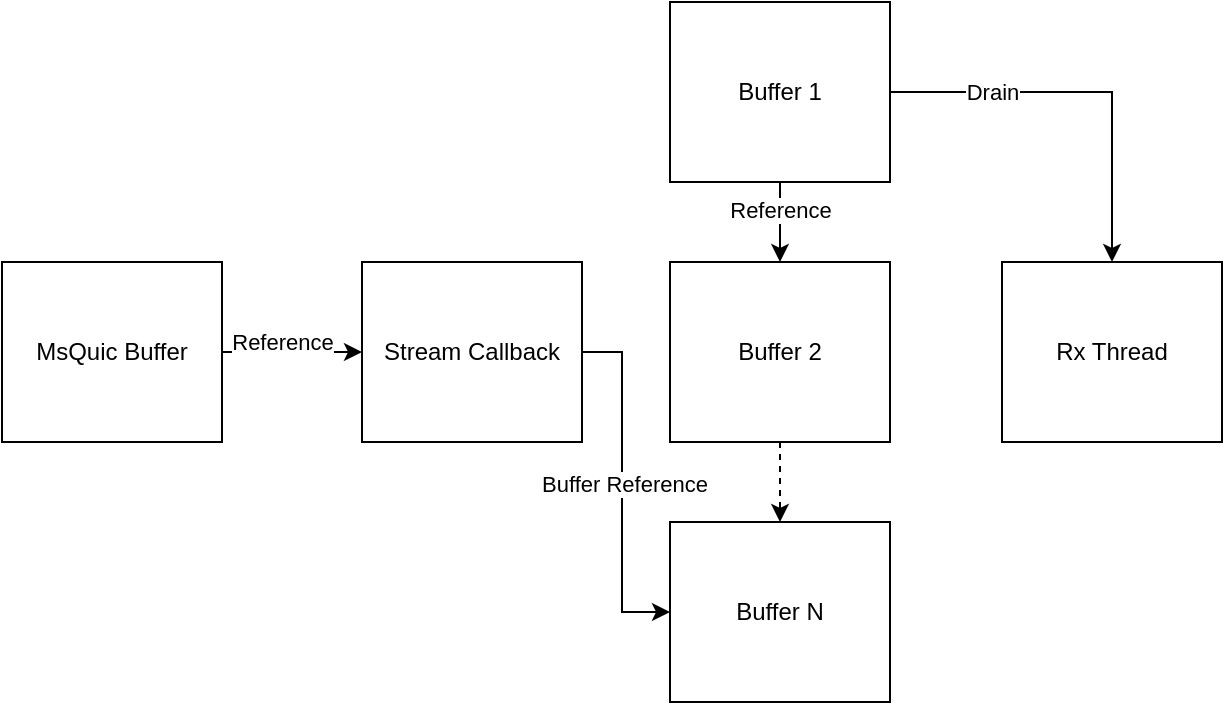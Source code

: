<mxfile version="28.2.5">
  <diagram name="Page-1" id="f1a-iEFjnnUIoMZhEfLN">
    <mxGraphModel dx="1426" dy="779" grid="1" gridSize="10" guides="1" tooltips="1" connect="1" arrows="1" fold="1" page="1" pageScale="1" pageWidth="827" pageHeight="1169" math="0" shadow="0">
      <root>
        <mxCell id="0" />
        <mxCell id="1" parent="0" />
        <mxCell id="euO4x6DYsl9R_yWPSeMn-4" value="" style="edgeStyle=orthogonalEdgeStyle;rounded=0;orthogonalLoop=1;jettySize=auto;html=1;" edge="1" parent="1" source="euO4x6DYsl9R_yWPSeMn-1" target="euO4x6DYsl9R_yWPSeMn-3">
          <mxGeometry relative="1" as="geometry" />
        </mxCell>
        <mxCell id="euO4x6DYsl9R_yWPSeMn-21" value="Reference" style="edgeLabel;html=1;align=center;verticalAlign=middle;resizable=0;points=[];" vertex="1" connectable="0" parent="euO4x6DYsl9R_yWPSeMn-4">
          <mxGeometry x="-0.2" y="-1" relative="1" as="geometry">
            <mxPoint x="2" y="-6" as="offset" />
          </mxGeometry>
        </mxCell>
        <mxCell id="euO4x6DYsl9R_yWPSeMn-1" value="MsQuic Buffer" style="rounded=0;whiteSpace=wrap;html=1;" vertex="1" parent="1">
          <mxGeometry x="80" y="240" width="110" height="90" as="geometry" />
        </mxCell>
        <mxCell id="euO4x6DYsl9R_yWPSeMn-3" value="Stream Callback" style="rounded=0;whiteSpace=wrap;html=1;" vertex="1" parent="1">
          <mxGeometry x="260" y="240" width="110" height="90" as="geometry" />
        </mxCell>
        <mxCell id="euO4x6DYsl9R_yWPSeMn-12" value="" style="edgeStyle=orthogonalEdgeStyle;rounded=0;orthogonalLoop=1;jettySize=auto;html=1;" edge="1" parent="1" source="euO4x6DYsl9R_yWPSeMn-6" target="euO4x6DYsl9R_yWPSeMn-7">
          <mxGeometry relative="1" as="geometry" />
        </mxCell>
        <mxCell id="euO4x6DYsl9R_yWPSeMn-17" value="Reference" style="edgeLabel;html=1;align=center;verticalAlign=middle;resizable=0;points=[];" vertex="1" connectable="0" parent="euO4x6DYsl9R_yWPSeMn-12">
          <mxGeometry x="-0.3" relative="1" as="geometry">
            <mxPoint as="offset" />
          </mxGeometry>
        </mxCell>
        <mxCell id="euO4x6DYsl9R_yWPSeMn-16" value="" style="edgeStyle=orthogonalEdgeStyle;rounded=0;orthogonalLoop=1;jettySize=auto;html=1;" edge="1" parent="1" source="euO4x6DYsl9R_yWPSeMn-6" target="euO4x6DYsl9R_yWPSeMn-15">
          <mxGeometry relative="1" as="geometry" />
        </mxCell>
        <mxCell id="euO4x6DYsl9R_yWPSeMn-18" value="Drain" style="edgeLabel;html=1;align=center;verticalAlign=middle;resizable=0;points=[];" vertex="1" connectable="0" parent="euO4x6DYsl9R_yWPSeMn-16">
          <mxGeometry x="-0.48" relative="1" as="geometry">
            <mxPoint as="offset" />
          </mxGeometry>
        </mxCell>
        <mxCell id="euO4x6DYsl9R_yWPSeMn-6" value="Buffer 1" style="rounded=0;whiteSpace=wrap;html=1;" vertex="1" parent="1">
          <mxGeometry x="414" y="110" width="110" height="90" as="geometry" />
        </mxCell>
        <mxCell id="euO4x6DYsl9R_yWPSeMn-13" value="" style="edgeStyle=orthogonalEdgeStyle;rounded=0;orthogonalLoop=1;jettySize=auto;html=1;dashed=1;" edge="1" parent="1" source="euO4x6DYsl9R_yWPSeMn-7" target="euO4x6DYsl9R_yWPSeMn-8">
          <mxGeometry relative="1" as="geometry" />
        </mxCell>
        <mxCell id="euO4x6DYsl9R_yWPSeMn-7" value="Buffer 2" style="rounded=0;whiteSpace=wrap;html=1;" vertex="1" parent="1">
          <mxGeometry x="414" y="240" width="110" height="90" as="geometry" />
        </mxCell>
        <mxCell id="euO4x6DYsl9R_yWPSeMn-8" value="Buffer N" style="rounded=0;whiteSpace=wrap;html=1;" vertex="1" parent="1">
          <mxGeometry x="414" y="370" width="110" height="90" as="geometry" />
        </mxCell>
        <mxCell id="euO4x6DYsl9R_yWPSeMn-11" value="" style="endArrow=classic;html=1;rounded=0;exitX=1;exitY=0.5;exitDx=0;exitDy=0;entryX=0;entryY=0.5;entryDx=0;entryDy=0;" edge="1" parent="1" source="euO4x6DYsl9R_yWPSeMn-3" target="euO4x6DYsl9R_yWPSeMn-8">
          <mxGeometry width="50" height="50" relative="1" as="geometry">
            <mxPoint x="390" y="400" as="sourcePoint" />
            <mxPoint x="440" y="350" as="targetPoint" />
            <Array as="points">
              <mxPoint x="390" y="285" />
              <mxPoint x="390" y="415" />
            </Array>
          </mxGeometry>
        </mxCell>
        <mxCell id="euO4x6DYsl9R_yWPSeMn-20" value="Buffer Reference" style="edgeLabel;html=1;align=center;verticalAlign=middle;resizable=0;points=[];" vertex="1" connectable="0" parent="euO4x6DYsl9R_yWPSeMn-11">
          <mxGeometry x="-0.01" y="1" relative="1" as="geometry">
            <mxPoint as="offset" />
          </mxGeometry>
        </mxCell>
        <mxCell id="euO4x6DYsl9R_yWPSeMn-15" value="Rx Thread" style="rounded=0;whiteSpace=wrap;html=1;" vertex="1" parent="1">
          <mxGeometry x="580" y="240" width="110" height="90" as="geometry" />
        </mxCell>
      </root>
    </mxGraphModel>
  </diagram>
</mxfile>
